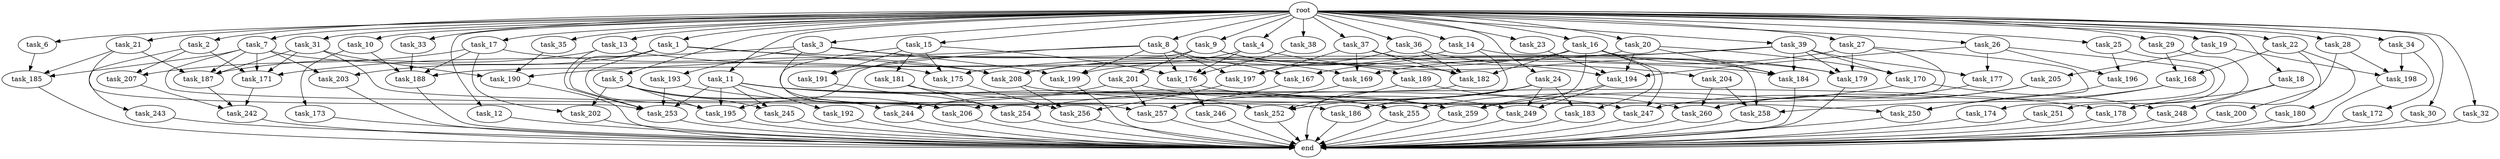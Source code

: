 digraph G {
  root [size="0.000000"];
  task_1 [size="1024.000000"];
  task_2 [size="1024.000000"];
  task_3 [size="1024.000000"];
  task_4 [size="1024.000000"];
  task_5 [size="1024.000000"];
  task_6 [size="1024.000000"];
  task_7 [size="1024.000000"];
  task_8 [size="1024.000000"];
  task_9 [size="1024.000000"];
  task_10 [size="1024.000000"];
  task_11 [size="1024.000000"];
  task_12 [size="1024.000000"];
  task_13 [size="1024.000000"];
  task_14 [size="1024.000000"];
  task_15 [size="1024.000000"];
  task_16 [size="1024.000000"];
  task_17 [size="1024.000000"];
  task_18 [size="1024.000000"];
  task_19 [size="1024.000000"];
  task_20 [size="1024.000000"];
  task_21 [size="1024.000000"];
  task_22 [size="1024.000000"];
  task_23 [size="1024.000000"];
  task_24 [size="1024.000000"];
  task_25 [size="1024.000000"];
  task_26 [size="1024.000000"];
  task_27 [size="1024.000000"];
  task_28 [size="1024.000000"];
  task_29 [size="1024.000000"];
  task_30 [size="1024.000000"];
  task_31 [size="1024.000000"];
  task_32 [size="1024.000000"];
  task_33 [size="1024.000000"];
  task_34 [size="1024.000000"];
  task_35 [size="1024.000000"];
  task_36 [size="1024.000000"];
  task_37 [size="1024.000000"];
  task_38 [size="1024.000000"];
  task_39 [size="1024.000000"];
  task_167 [size="446676598784.000000"];
  task_168 [size="687194767360.000000"];
  task_169 [size="1305670057984.000000"];
  task_170 [size="523986010112.000000"];
  task_171 [size="2138893713408.000000"];
  task_172 [size="214748364800.000000"];
  task_173 [size="858993459200.000000"];
  task_174 [size="695784701952.000000"];
  task_175 [size="1073741824000.000000"];
  task_176 [size="936302870528.000000"];
  task_177 [size="1005022347264.000000"];
  task_178 [size="1108101562368.000000"];
  task_179 [size="618475290624.000000"];
  task_180 [size="549755813888.000000"];
  task_181 [size="214748364800.000000"];
  task_182 [size="2010044694528.000000"];
  task_183 [size="1073741824000.000000"];
  task_184 [size="1803886264320.000000"];
  task_185 [size="1279900254208.000000"];
  task_186 [size="1108101562368.000000"];
  task_187 [size="755914244096.000000"];
  task_188 [size="2147483648000.000000"];
  task_189 [size="420906795008.000000"];
  task_190 [size="386547056640.000000"];
  task_191 [size="352187318272.000000"];
  task_192 [size="420906795008.000000"];
  task_193 [size="858993459200.000000"];
  task_194 [size="1357209665536.000000"];
  task_195 [size="1297080123392.000000"];
  task_196 [size="1245540515840.000000"];
  task_197 [size="867583393792.000000"];
  task_198 [size="944892805120.000000"];
  task_199 [size="1855425871872.000000"];
  task_200 [size="549755813888.000000"];
  task_201 [size="420906795008.000000"];
  task_202 [size="893353197568.000000"];
  task_203 [size="970662608896.000000"];
  task_204 [size="420906795008.000000"];
  task_205 [size="420906795008.000000"];
  task_206 [size="463856467968.000000"];
  task_207 [size="1554778161152.000000"];
  task_208 [size="1529008357376.000000"];
  task_242 [size="420906795008.000000"];
  task_243 [size="695784701952.000000"];
  task_244 [size="249108103168.000000"];
  task_245 [size="455266533376.000000"];
  task_246 [size="214748364800.000000"];
  task_247 [size="1589137899520.000000"];
  task_248 [size="1554778161152.000000"];
  task_249 [size="644245094400.000000"];
  task_250 [size="352187318272.000000"];
  task_251 [size="549755813888.000000"];
  task_252 [size="773094113280.000000"];
  task_253 [size="1434519076864.000000"];
  task_254 [size="2044404432896.000000"];
  task_255 [size="1675037245440.000000"];
  task_256 [size="704374636544.000000"];
  task_257 [size="1632087572480.000000"];
  task_258 [size="558345748480.000000"];
  task_259 [size="1159641169920.000000"];
  task_260 [size="1030792151040.000000"];
  end [size="0.000000"];

  root -> task_1 [size="1.000000"];
  root -> task_2 [size="1.000000"];
  root -> task_3 [size="1.000000"];
  root -> task_4 [size="1.000000"];
  root -> task_5 [size="1.000000"];
  root -> task_6 [size="1.000000"];
  root -> task_7 [size="1.000000"];
  root -> task_8 [size="1.000000"];
  root -> task_9 [size="1.000000"];
  root -> task_10 [size="1.000000"];
  root -> task_11 [size="1.000000"];
  root -> task_12 [size="1.000000"];
  root -> task_13 [size="1.000000"];
  root -> task_14 [size="1.000000"];
  root -> task_15 [size="1.000000"];
  root -> task_16 [size="1.000000"];
  root -> task_17 [size="1.000000"];
  root -> task_18 [size="1.000000"];
  root -> task_19 [size="1.000000"];
  root -> task_20 [size="1.000000"];
  root -> task_21 [size="1.000000"];
  root -> task_22 [size="1.000000"];
  root -> task_23 [size="1.000000"];
  root -> task_24 [size="1.000000"];
  root -> task_25 [size="1.000000"];
  root -> task_26 [size="1.000000"];
  root -> task_27 [size="1.000000"];
  root -> task_28 [size="1.000000"];
  root -> task_29 [size="1.000000"];
  root -> task_30 [size="1.000000"];
  root -> task_31 [size="1.000000"];
  root -> task_32 [size="1.000000"];
  root -> task_33 [size="1.000000"];
  root -> task_34 [size="1.000000"];
  root -> task_35 [size="1.000000"];
  root -> task_36 [size="1.000000"];
  root -> task_37 [size="1.000000"];
  root -> task_38 [size="1.000000"];
  root -> task_39 [size="1.000000"];
  task_1 -> task_184 [size="411041792.000000"];
  task_1 -> task_195 [size="411041792.000000"];
  task_1 -> task_203 [size="411041792.000000"];
  task_1 -> task_208 [size="411041792.000000"];
  task_1 -> task_253 [size="411041792.000000"];
  task_2 -> task_171 [size="679477248.000000"];
  task_2 -> task_207 [size="679477248.000000"];
  task_2 -> task_243 [size="679477248.000000"];
  task_3 -> task_169 [size="838860800.000000"];
  task_3 -> task_171 [size="838860800.000000"];
  task_3 -> task_193 [size="838860800.000000"];
  task_3 -> task_199 [size="838860800.000000"];
  task_3 -> task_257 [size="838860800.000000"];
  task_4 -> task_176 [size="33554432.000000"];
  task_4 -> task_179 [size="33554432.000000"];
  task_4 -> task_208 [size="33554432.000000"];
  task_5 -> task_195 [size="33554432.000000"];
  task_5 -> task_202 [size="33554432.000000"];
  task_5 -> task_206 [size="33554432.000000"];
  task_5 -> task_244 [size="33554432.000000"];
  task_5 -> task_245 [size="33554432.000000"];
  task_6 -> task_185 [size="679477248.000000"];
  task_7 -> task_171 [size="536870912.000000"];
  task_7 -> task_175 [size="536870912.000000"];
  task_7 -> task_185 [size="536870912.000000"];
  task_7 -> task_187 [size="536870912.000000"];
  task_7 -> task_203 [size="536870912.000000"];
  task_7 -> task_254 [size="536870912.000000"];
  task_8 -> task_167 [size="134217728.000000"];
  task_8 -> task_176 [size="134217728.000000"];
  task_8 -> task_190 [size="134217728.000000"];
  task_8 -> task_191 [size="134217728.000000"];
  task_8 -> task_197 [size="134217728.000000"];
  task_8 -> task_199 [size="134217728.000000"];
  task_9 -> task_182 [size="411041792.000000"];
  task_9 -> task_189 [size="411041792.000000"];
  task_9 -> task_195 [size="411041792.000000"];
  task_9 -> task_201 [size="411041792.000000"];
  task_10 -> task_173 [size="838860800.000000"];
  task_10 -> task_188 [size="838860800.000000"];
  task_11 -> task_178 [size="411041792.000000"];
  task_11 -> task_192 [size="411041792.000000"];
  task_11 -> task_195 [size="411041792.000000"];
  task_11 -> task_245 [size="411041792.000000"];
  task_11 -> task_247 [size="411041792.000000"];
  task_11 -> task_252 [size="411041792.000000"];
  task_11 -> task_253 [size="411041792.000000"];
  task_11 -> task_259 [size="411041792.000000"];
  task_12 -> end [size="1.000000"];
  task_13 -> task_179 [size="134217728.000000"];
  task_13 -> task_187 [size="134217728.000000"];
  task_13 -> task_253 [size="134217728.000000"];
  task_14 -> task_206 [size="209715200.000000"];
  task_14 -> task_208 [size="209715200.000000"];
  task_14 -> task_258 [size="209715200.000000"];
  task_15 -> task_175 [size="209715200.000000"];
  task_15 -> task_176 [size="209715200.000000"];
  task_15 -> task_181 [size="209715200.000000"];
  task_15 -> task_191 [size="209715200.000000"];
  task_15 -> task_206 [size="209715200.000000"];
  task_16 -> task_182 [size="838860800.000000"];
  task_16 -> task_183 [size="838860800.000000"];
  task_16 -> task_184 [size="838860800.000000"];
  task_16 -> task_186 [size="838860800.000000"];
  task_16 -> task_199 [size="838860800.000000"];
  task_16 -> task_247 [size="838860800.000000"];
  task_17 -> task_188 [size="838860800.000000"];
  task_17 -> task_202 [size="838860800.000000"];
  task_17 -> task_207 [size="838860800.000000"];
  task_17 -> task_208 [size="838860800.000000"];
  task_18 -> task_178 [size="536870912.000000"];
  task_18 -> task_248 [size="536870912.000000"];
  task_19 -> task_198 [size="411041792.000000"];
  task_19 -> task_205 [size="411041792.000000"];
  task_20 -> task_170 [size="209715200.000000"];
  task_20 -> task_184 [size="209715200.000000"];
  task_20 -> task_188 [size="209715200.000000"];
  task_20 -> task_194 [size="209715200.000000"];
  task_21 -> task_185 [size="33554432.000000"];
  task_21 -> task_187 [size="33554432.000000"];
  task_21 -> task_253 [size="33554432.000000"];
  task_22 -> task_168 [size="536870912.000000"];
  task_22 -> task_180 [size="536870912.000000"];
  task_22 -> task_200 [size="536870912.000000"];
  task_23 -> task_194 [size="134217728.000000"];
  task_24 -> task_183 [size="209715200.000000"];
  task_24 -> task_186 [size="209715200.000000"];
  task_24 -> task_249 [size="209715200.000000"];
  task_24 -> task_252 [size="209715200.000000"];
  task_24 -> task_254 [size="209715200.000000"];
  task_25 -> task_196 [size="536870912.000000"];
  task_25 -> task_251 [size="536870912.000000"];
  task_26 -> task_174 [size="679477248.000000"];
  task_26 -> task_177 [size="679477248.000000"];
  task_26 -> task_194 [size="679477248.000000"];
  task_26 -> task_196 [size="679477248.000000"];
  task_27 -> task_169 [size="134217728.000000"];
  task_27 -> task_179 [size="134217728.000000"];
  task_27 -> task_250 [size="134217728.000000"];
  task_27 -> task_255 [size="134217728.000000"];
  task_28 -> task_198 [size="301989888.000000"];
  task_28 -> task_248 [size="301989888.000000"];
  task_29 -> task_168 [size="134217728.000000"];
  task_29 -> task_178 [size="134217728.000000"];
  task_30 -> end [size="1.000000"];
  task_31 -> task_171 [size="33554432.000000"];
  task_31 -> task_186 [size="33554432.000000"];
  task_31 -> task_187 [size="33554432.000000"];
  task_31 -> task_190 [size="33554432.000000"];
  task_32 -> end [size="1.000000"];
  task_33 -> task_188 [size="209715200.000000"];
  task_34 -> task_172 [size="209715200.000000"];
  task_34 -> task_198 [size="209715200.000000"];
  task_35 -> task_190 [size="209715200.000000"];
  task_36 -> task_182 [size="411041792.000000"];
  task_36 -> task_197 [size="411041792.000000"];
  task_36 -> task_204 [size="411041792.000000"];
  task_37 -> task_169 [size="301989888.000000"];
  task_37 -> task_182 [size="301989888.000000"];
  task_37 -> task_194 [size="301989888.000000"];
  task_37 -> task_197 [size="301989888.000000"];
  task_38 -> task_176 [size="536870912.000000"];
  task_39 -> task_167 [size="301989888.000000"];
  task_39 -> task_170 [size="301989888.000000"];
  task_39 -> task_175 [size="301989888.000000"];
  task_39 -> task_177 [size="301989888.000000"];
  task_39 -> task_179 [size="301989888.000000"];
  task_39 -> task_184 [size="301989888.000000"];
  task_167 -> task_257 [size="411041792.000000"];
  task_168 -> task_258 [size="33554432.000000"];
  task_168 -> task_260 [size="33554432.000000"];
  task_169 -> task_257 [size="134217728.000000"];
  task_170 -> task_248 [size="679477248.000000"];
  task_170 -> task_255 [size="679477248.000000"];
  task_171 -> task_242 [size="75497472.000000"];
  task_172 -> end [size="1.000000"];
  task_173 -> end [size="1.000000"];
  task_174 -> end [size="1.000000"];
  task_175 -> task_256 [size="536870912.000000"];
  task_176 -> task_246 [size="209715200.000000"];
  task_176 -> task_249 [size="209715200.000000"];
  task_177 -> task_260 [size="536870912.000000"];
  task_178 -> end [size="1.000000"];
  task_179 -> end [size="1.000000"];
  task_180 -> end [size="1.000000"];
  task_181 -> task_254 [size="411041792.000000"];
  task_181 -> task_255 [size="411041792.000000"];
  task_182 -> end [size="1.000000"];
  task_183 -> end [size="1.000000"];
  task_184 -> end [size="1.000000"];
  task_185 -> end [size="1.000000"];
  task_186 -> end [size="1.000000"];
  task_187 -> task_242 [size="301989888.000000"];
  task_188 -> end [size="1.000000"];
  task_189 -> task_252 [size="134217728.000000"];
  task_189 -> task_260 [size="134217728.000000"];
  task_190 -> end [size="1.000000"];
  task_191 -> task_254 [size="838860800.000000"];
  task_192 -> end [size="1.000000"];
  task_193 -> task_253 [size="411041792.000000"];
  task_193 -> task_255 [size="411041792.000000"];
  task_194 -> task_249 [size="209715200.000000"];
  task_194 -> task_259 [size="209715200.000000"];
  task_195 -> end [size="1.000000"];
  task_196 -> task_250 [size="134217728.000000"];
  task_197 -> task_256 [size="75497472.000000"];
  task_198 -> end [size="1.000000"];
  task_199 -> end [size="1.000000"];
  task_200 -> end [size="1.000000"];
  task_201 -> task_244 [size="209715200.000000"];
  task_201 -> task_257 [size="209715200.000000"];
  task_201 -> task_259 [size="209715200.000000"];
  task_202 -> end [size="1.000000"];
  task_203 -> end [size="1.000000"];
  task_204 -> task_258 [size="301989888.000000"];
  task_204 -> task_260 [size="301989888.000000"];
  task_205 -> task_247 [size="301989888.000000"];
  task_205 -> task_259 [size="301989888.000000"];
  task_206 -> end [size="1.000000"];
  task_207 -> task_242 [size="33554432.000000"];
  task_208 -> task_250 [size="75497472.000000"];
  task_208 -> task_256 [size="75497472.000000"];
  task_242 -> end [size="1.000000"];
  task_243 -> end [size="1.000000"];
  task_244 -> end [size="1.000000"];
  task_245 -> end [size="1.000000"];
  task_246 -> end [size="1.000000"];
  task_247 -> end [size="1.000000"];
  task_248 -> end [size="1.000000"];
  task_249 -> end [size="1.000000"];
  task_250 -> end [size="1.000000"];
  task_251 -> end [size="1.000000"];
  task_252 -> end [size="1.000000"];
  task_253 -> end [size="1.000000"];
  task_254 -> end [size="1.000000"];
  task_255 -> end [size="1.000000"];
  task_256 -> end [size="1.000000"];
  task_257 -> end [size="1.000000"];
  task_258 -> end [size="1.000000"];
  task_259 -> end [size="1.000000"];
  task_260 -> end [size="1.000000"];
}
